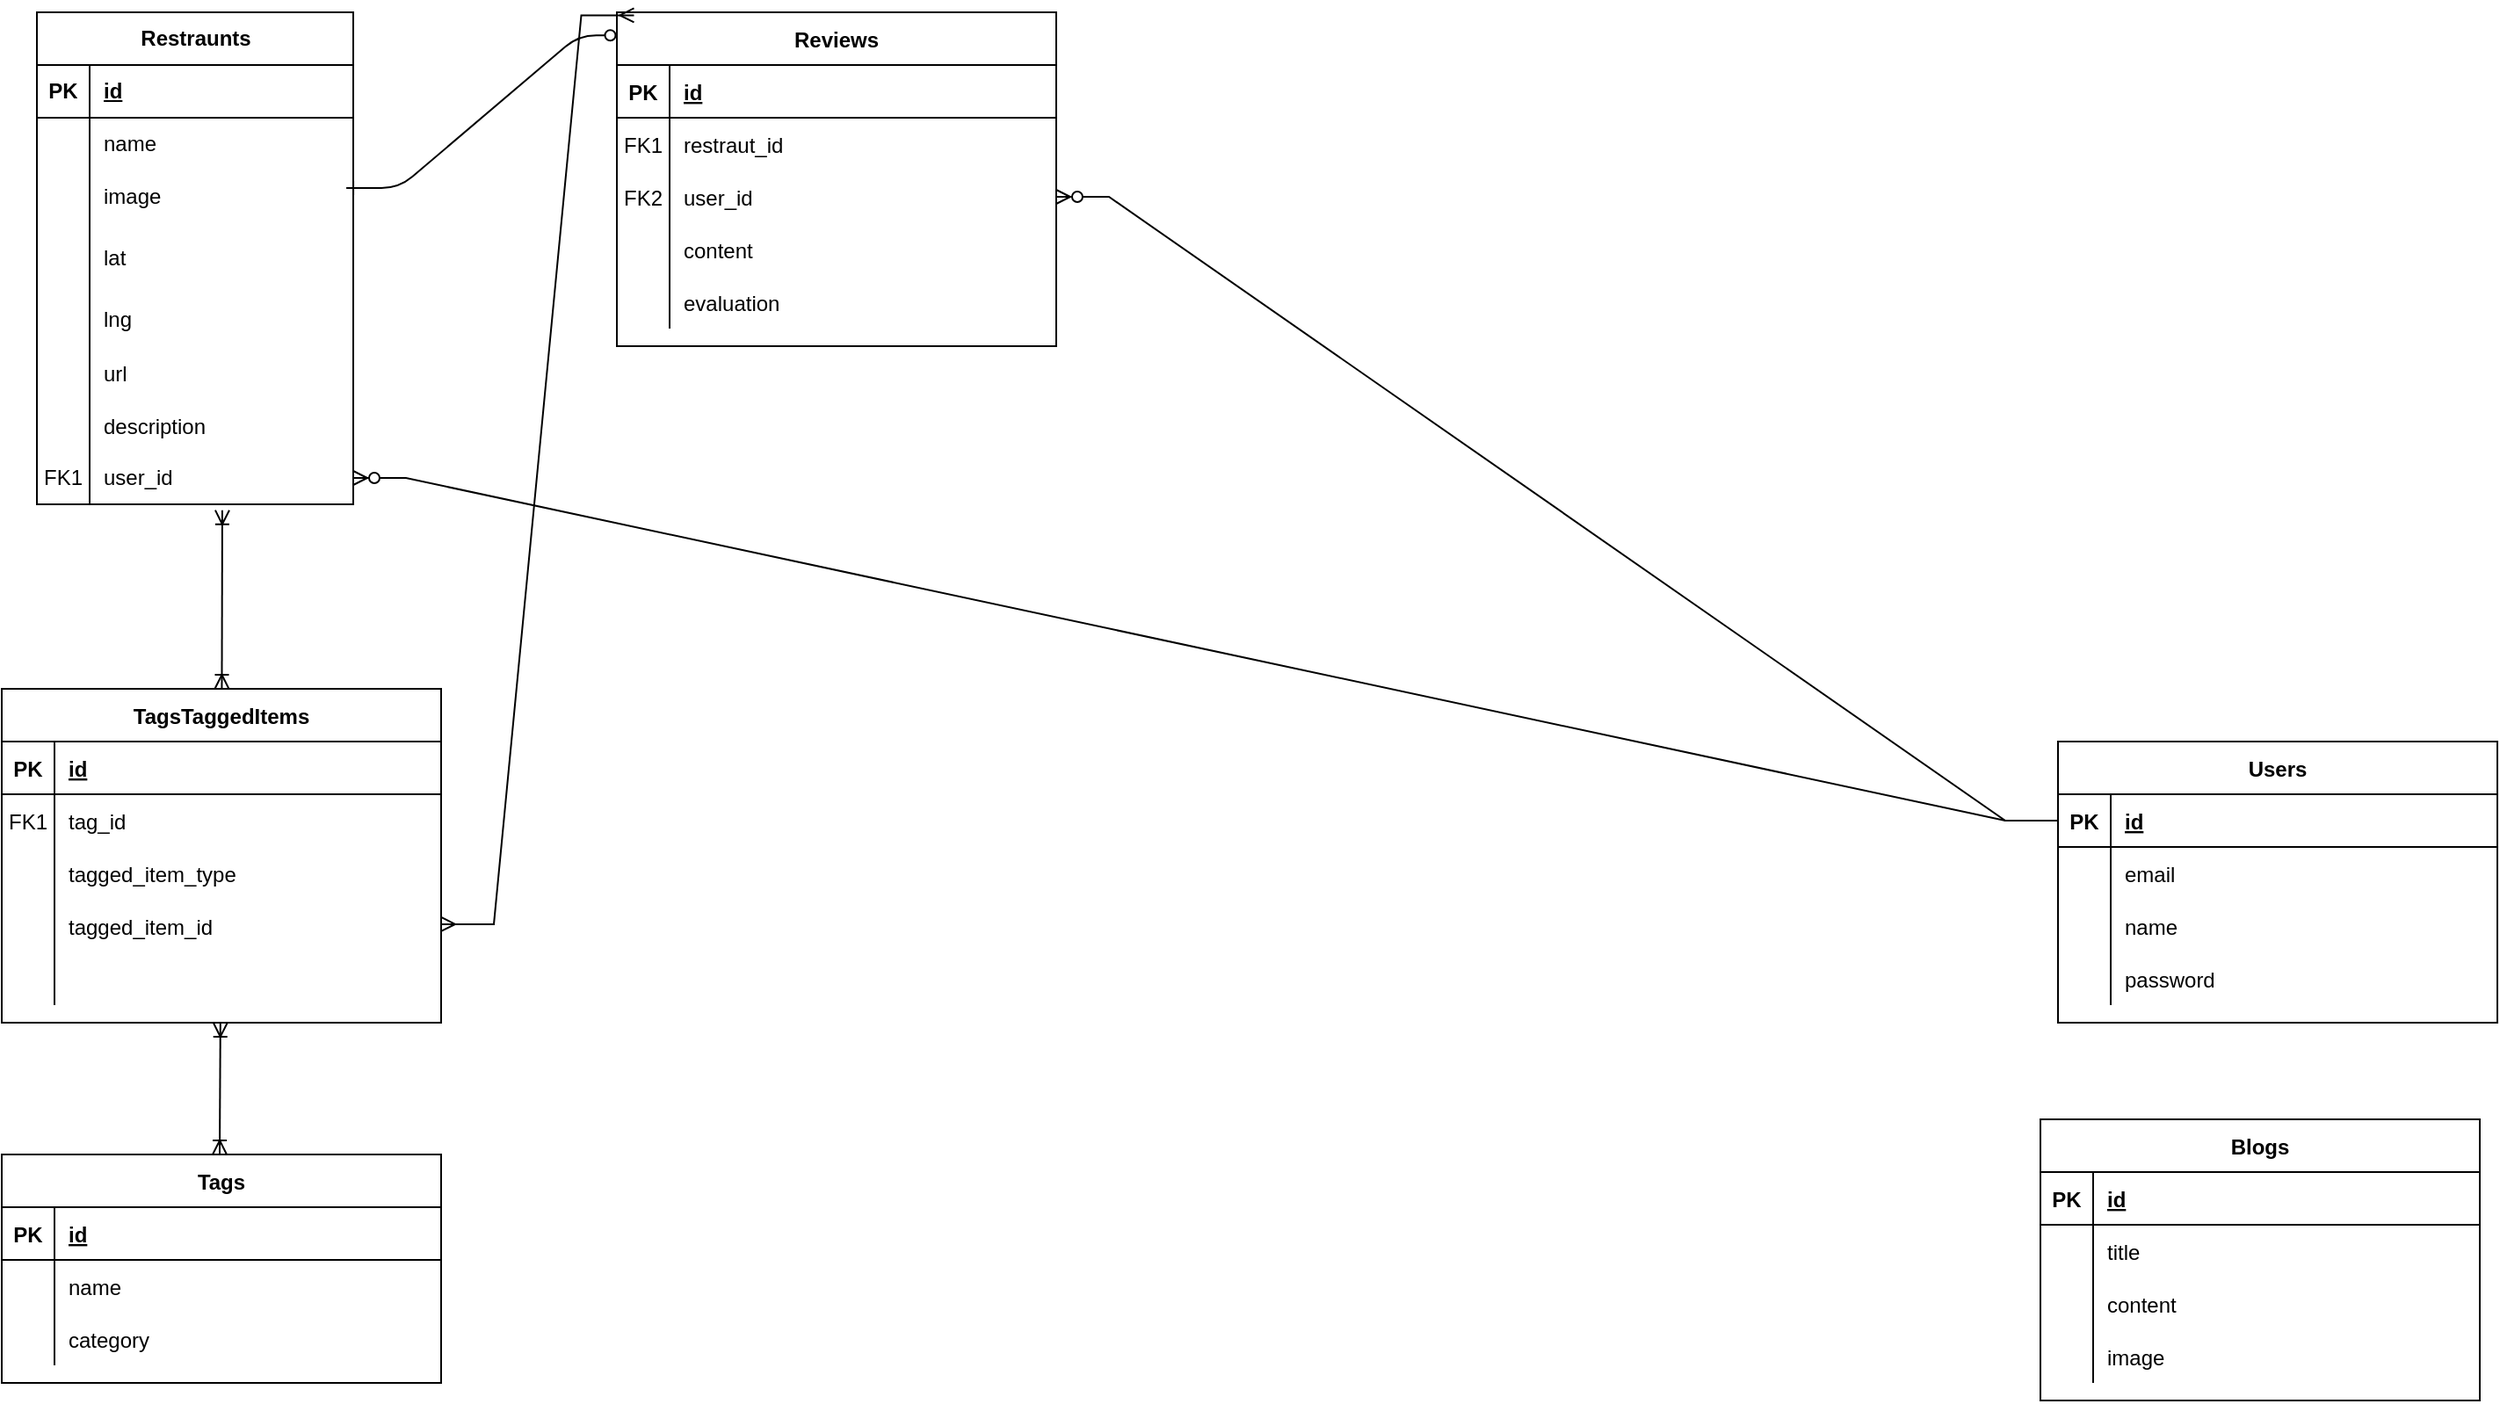 <mxfile version="22.1.16" type="github">
  <diagram name="ページ1" id="1jLCpwxMSdd4qnxQY2mI">
    <mxGraphModel dx="2876" dy="1054" grid="1" gridSize="10" guides="1" tooltips="1" connect="1" arrows="1" fold="1" page="1" pageScale="1" pageWidth="827" pageHeight="1169" math="0" shadow="0">
      <root>
        <mxCell id="0" />
        <mxCell id="1" parent="0" />
        <mxCell id="6m1qam1bwlSp6ut_xEVU-1" value="" style="edgeStyle=entityRelationEdgeStyle;endArrow=ERzeroToMany;startArrow=ERone;endFill=1;startFill=0;exitX=0.978;exitY=0.167;exitDx=0;exitDy=0;exitPerimeter=0;entryX=0.033;entryY=0.069;entryDx=0;entryDy=0;entryPerimeter=0;" parent="1" target="6m1qam1bwlSp6ut_xEVU-2" edge="1">
          <mxGeometry width="100" height="100" relative="1" as="geometry">
            <mxPoint x="-13.96" y="110" as="sourcePoint" />
            <mxPoint x="140" y="149.99" as="targetPoint" />
            <Array as="points">
              <mxPoint x="-130" y="120" />
              <mxPoint x="-33.96" y="144.99" />
              <mxPoint x="26.04" y="135" />
              <mxPoint x="-33.96" y="154.99" />
              <mxPoint y="164.99" />
              <mxPoint x="10" y="164.99" />
              <mxPoint x="20" y="149.99" />
            </Array>
          </mxGeometry>
        </mxCell>
        <mxCell id="6m1qam1bwlSp6ut_xEVU-2" value="Reviews" style="shape=table;startSize=30;container=1;collapsible=1;childLayout=tableLayout;fixedRows=1;rowLines=0;fontStyle=1;align=center;resizeLast=1;" parent="1" vertex="1">
          <mxGeometry x="140" y="10" width="250" height="190" as="geometry" />
        </mxCell>
        <mxCell id="6m1qam1bwlSp6ut_xEVU-3" value="" style="shape=partialRectangle;collapsible=0;dropTarget=0;pointerEvents=0;fillColor=none;points=[[0,0.5],[1,0.5]];portConstraint=eastwest;top=0;left=0;right=0;bottom=1;" parent="6m1qam1bwlSp6ut_xEVU-2" vertex="1">
          <mxGeometry y="30" width="250" height="30" as="geometry" />
        </mxCell>
        <mxCell id="6m1qam1bwlSp6ut_xEVU-4" value="PK" style="shape=partialRectangle;overflow=hidden;connectable=0;fillColor=none;top=0;left=0;bottom=0;right=0;fontStyle=1;" parent="6m1qam1bwlSp6ut_xEVU-3" vertex="1">
          <mxGeometry width="30" height="30" as="geometry">
            <mxRectangle width="30" height="30" as="alternateBounds" />
          </mxGeometry>
        </mxCell>
        <mxCell id="6m1qam1bwlSp6ut_xEVU-5" value="id" style="shape=partialRectangle;overflow=hidden;connectable=0;fillColor=none;top=0;left=0;bottom=0;right=0;align=left;spacingLeft=6;fontStyle=5;" parent="6m1qam1bwlSp6ut_xEVU-3" vertex="1">
          <mxGeometry x="30" width="220" height="30" as="geometry">
            <mxRectangle width="220" height="30" as="alternateBounds" />
          </mxGeometry>
        </mxCell>
        <mxCell id="6m1qam1bwlSp6ut_xEVU-6" value="" style="shape=partialRectangle;collapsible=0;dropTarget=0;pointerEvents=0;fillColor=none;points=[[0,0.5],[1,0.5]];portConstraint=eastwest;top=0;left=0;right=0;bottom=0;" parent="6m1qam1bwlSp6ut_xEVU-2" vertex="1">
          <mxGeometry y="60" width="250" height="30" as="geometry" />
        </mxCell>
        <mxCell id="6m1qam1bwlSp6ut_xEVU-7" value="FK1" style="shape=partialRectangle;overflow=hidden;connectable=0;fillColor=none;top=0;left=0;bottom=0;right=0;" parent="6m1qam1bwlSp6ut_xEVU-6" vertex="1">
          <mxGeometry width="30" height="30" as="geometry">
            <mxRectangle width="30" height="30" as="alternateBounds" />
          </mxGeometry>
        </mxCell>
        <mxCell id="6m1qam1bwlSp6ut_xEVU-8" value="restraut_id" style="shape=partialRectangle;overflow=hidden;connectable=0;fillColor=none;top=0;left=0;bottom=0;right=0;align=left;spacingLeft=6;" parent="6m1qam1bwlSp6ut_xEVU-6" vertex="1">
          <mxGeometry x="30" width="220" height="30" as="geometry">
            <mxRectangle width="220" height="30" as="alternateBounds" />
          </mxGeometry>
        </mxCell>
        <mxCell id="6m1qam1bwlSp6ut_xEVU-9" value="" style="shape=partialRectangle;collapsible=0;dropTarget=0;pointerEvents=0;fillColor=none;points=[[0,0.5],[1,0.5]];portConstraint=eastwest;top=0;left=0;right=0;bottom=0;" parent="6m1qam1bwlSp6ut_xEVU-2" vertex="1">
          <mxGeometry y="90" width="250" height="30" as="geometry" />
        </mxCell>
        <mxCell id="6m1qam1bwlSp6ut_xEVU-10" value="FK2" style="shape=partialRectangle;overflow=hidden;connectable=0;fillColor=none;top=0;left=0;bottom=0;right=0;" parent="6m1qam1bwlSp6ut_xEVU-9" vertex="1">
          <mxGeometry width="30" height="30" as="geometry">
            <mxRectangle width="30" height="30" as="alternateBounds" />
          </mxGeometry>
        </mxCell>
        <mxCell id="6m1qam1bwlSp6ut_xEVU-11" value="user_id" style="shape=partialRectangle;overflow=hidden;connectable=0;fillColor=none;top=0;left=0;bottom=0;right=0;align=left;spacingLeft=6;" parent="6m1qam1bwlSp6ut_xEVU-9" vertex="1">
          <mxGeometry x="30" width="220" height="30" as="geometry">
            <mxRectangle width="220" height="30" as="alternateBounds" />
          </mxGeometry>
        </mxCell>
        <mxCell id="6m1qam1bwlSp6ut_xEVU-12" style="shape=partialRectangle;collapsible=0;dropTarget=0;pointerEvents=0;fillColor=none;points=[[0,0.5],[1,0.5]];portConstraint=eastwest;top=0;left=0;right=0;bottom=0;" parent="6m1qam1bwlSp6ut_xEVU-2" vertex="1">
          <mxGeometry y="120" width="250" height="30" as="geometry" />
        </mxCell>
        <mxCell id="6m1qam1bwlSp6ut_xEVU-13" style="shape=partialRectangle;overflow=hidden;connectable=0;fillColor=none;top=0;left=0;bottom=0;right=0;" parent="6m1qam1bwlSp6ut_xEVU-12" vertex="1">
          <mxGeometry width="30" height="30" as="geometry">
            <mxRectangle width="30" height="30" as="alternateBounds" />
          </mxGeometry>
        </mxCell>
        <mxCell id="6m1qam1bwlSp6ut_xEVU-14" value="content" style="shape=partialRectangle;overflow=hidden;connectable=0;fillColor=none;top=0;left=0;bottom=0;right=0;align=left;spacingLeft=6;" parent="6m1qam1bwlSp6ut_xEVU-12" vertex="1">
          <mxGeometry x="30" width="220" height="30" as="geometry">
            <mxRectangle width="220" height="30" as="alternateBounds" />
          </mxGeometry>
        </mxCell>
        <mxCell id="6m1qam1bwlSp6ut_xEVU-15" style="shape=partialRectangle;collapsible=0;dropTarget=0;pointerEvents=0;fillColor=none;points=[[0,0.5],[1,0.5]];portConstraint=eastwest;top=0;left=0;right=0;bottom=0;" parent="6m1qam1bwlSp6ut_xEVU-2" vertex="1">
          <mxGeometry y="150" width="250" height="30" as="geometry" />
        </mxCell>
        <mxCell id="6m1qam1bwlSp6ut_xEVU-16" style="shape=partialRectangle;overflow=hidden;connectable=0;fillColor=none;top=0;left=0;bottom=0;right=0;" parent="6m1qam1bwlSp6ut_xEVU-15" vertex="1">
          <mxGeometry width="30" height="30" as="geometry">
            <mxRectangle width="30" height="30" as="alternateBounds" />
          </mxGeometry>
        </mxCell>
        <mxCell id="6m1qam1bwlSp6ut_xEVU-17" value="evaluation" style="shape=partialRectangle;overflow=hidden;connectable=0;fillColor=none;top=0;left=0;bottom=0;right=0;align=left;spacingLeft=6;" parent="6m1qam1bwlSp6ut_xEVU-15" vertex="1">
          <mxGeometry x="30" width="220" height="30" as="geometry">
            <mxRectangle width="220" height="30" as="alternateBounds" />
          </mxGeometry>
        </mxCell>
        <mxCell id="6m1qam1bwlSp6ut_xEVU-18" value="Users" style="shape=table;startSize=30;container=1;collapsible=1;childLayout=tableLayout;fixedRows=1;rowLines=0;fontStyle=1;align=center;resizeLast=1;" parent="1" vertex="1">
          <mxGeometry x="960" y="425" width="250" height="160" as="geometry" />
        </mxCell>
        <mxCell id="6m1qam1bwlSp6ut_xEVU-19" value="" style="shape=partialRectangle;collapsible=0;dropTarget=0;pointerEvents=0;fillColor=none;points=[[0,0.5],[1,0.5]];portConstraint=eastwest;top=0;left=0;right=0;bottom=1;" parent="6m1qam1bwlSp6ut_xEVU-18" vertex="1">
          <mxGeometry y="30" width="250" height="30" as="geometry" />
        </mxCell>
        <mxCell id="6m1qam1bwlSp6ut_xEVU-20" value="PK" style="shape=partialRectangle;overflow=hidden;connectable=0;fillColor=none;top=0;left=0;bottom=0;right=0;fontStyle=1;" parent="6m1qam1bwlSp6ut_xEVU-19" vertex="1">
          <mxGeometry width="30" height="30" as="geometry">
            <mxRectangle width="30" height="30" as="alternateBounds" />
          </mxGeometry>
        </mxCell>
        <mxCell id="6m1qam1bwlSp6ut_xEVU-21" value="id" style="shape=partialRectangle;overflow=hidden;connectable=0;fillColor=none;top=0;left=0;bottom=0;right=0;align=left;spacingLeft=6;fontStyle=5;" parent="6m1qam1bwlSp6ut_xEVU-19" vertex="1">
          <mxGeometry x="30" width="220" height="30" as="geometry">
            <mxRectangle width="220" height="30" as="alternateBounds" />
          </mxGeometry>
        </mxCell>
        <mxCell id="6m1qam1bwlSp6ut_xEVU-22" value="" style="shape=partialRectangle;collapsible=0;dropTarget=0;pointerEvents=0;fillColor=none;points=[[0,0.5],[1,0.5]];portConstraint=eastwest;top=0;left=0;right=0;bottom=0;" parent="6m1qam1bwlSp6ut_xEVU-18" vertex="1">
          <mxGeometry y="60" width="250" height="30" as="geometry" />
        </mxCell>
        <mxCell id="6m1qam1bwlSp6ut_xEVU-23" value="" style="shape=partialRectangle;overflow=hidden;connectable=0;fillColor=none;top=0;left=0;bottom=0;right=0;" parent="6m1qam1bwlSp6ut_xEVU-22" vertex="1">
          <mxGeometry width="30" height="30" as="geometry">
            <mxRectangle width="30" height="30" as="alternateBounds" />
          </mxGeometry>
        </mxCell>
        <mxCell id="6m1qam1bwlSp6ut_xEVU-24" value="email" style="shape=partialRectangle;overflow=hidden;connectable=0;fillColor=none;top=0;left=0;bottom=0;right=0;align=left;spacingLeft=6;" parent="6m1qam1bwlSp6ut_xEVU-22" vertex="1">
          <mxGeometry x="30" width="220" height="30" as="geometry">
            <mxRectangle width="220" height="30" as="alternateBounds" />
          </mxGeometry>
        </mxCell>
        <mxCell id="6m1qam1bwlSp6ut_xEVU-25" value="" style="shape=partialRectangle;collapsible=0;dropTarget=0;pointerEvents=0;fillColor=none;points=[[0,0.5],[1,0.5]];portConstraint=eastwest;top=0;left=0;right=0;bottom=0;" parent="6m1qam1bwlSp6ut_xEVU-18" vertex="1">
          <mxGeometry y="90" width="250" height="30" as="geometry" />
        </mxCell>
        <mxCell id="6m1qam1bwlSp6ut_xEVU-26" value="" style="shape=partialRectangle;overflow=hidden;connectable=0;fillColor=none;top=0;left=0;bottom=0;right=0;" parent="6m1qam1bwlSp6ut_xEVU-25" vertex="1">
          <mxGeometry width="30" height="30" as="geometry">
            <mxRectangle width="30" height="30" as="alternateBounds" />
          </mxGeometry>
        </mxCell>
        <mxCell id="6m1qam1bwlSp6ut_xEVU-27" value="name" style="shape=partialRectangle;overflow=hidden;connectable=0;fillColor=none;top=0;left=0;bottom=0;right=0;align=left;spacingLeft=6;" parent="6m1qam1bwlSp6ut_xEVU-25" vertex="1">
          <mxGeometry x="30" width="220" height="30" as="geometry">
            <mxRectangle width="220" height="30" as="alternateBounds" />
          </mxGeometry>
        </mxCell>
        <mxCell id="6m1qam1bwlSp6ut_xEVU-28" style="shape=partialRectangle;collapsible=0;dropTarget=0;pointerEvents=0;fillColor=none;points=[[0,0.5],[1,0.5]];portConstraint=eastwest;top=0;left=0;right=0;bottom=0;" parent="6m1qam1bwlSp6ut_xEVU-18" vertex="1">
          <mxGeometry y="120" width="250" height="30" as="geometry" />
        </mxCell>
        <mxCell id="6m1qam1bwlSp6ut_xEVU-29" style="shape=partialRectangle;overflow=hidden;connectable=0;fillColor=none;top=0;left=0;bottom=0;right=0;" parent="6m1qam1bwlSp6ut_xEVU-28" vertex="1">
          <mxGeometry width="30" height="30" as="geometry">
            <mxRectangle width="30" height="30" as="alternateBounds" />
          </mxGeometry>
        </mxCell>
        <mxCell id="6m1qam1bwlSp6ut_xEVU-30" value="password" style="shape=partialRectangle;overflow=hidden;connectable=0;fillColor=none;top=0;left=0;bottom=0;right=0;align=left;spacingLeft=6;" parent="6m1qam1bwlSp6ut_xEVU-28" vertex="1">
          <mxGeometry x="30" width="220" height="30" as="geometry">
            <mxRectangle width="220" height="30" as="alternateBounds" />
          </mxGeometry>
        </mxCell>
        <mxCell id="6m1qam1bwlSp6ut_xEVU-31" value="Blogs" style="shape=table;startSize=30;container=1;collapsible=1;childLayout=tableLayout;fixedRows=1;rowLines=0;fontStyle=1;align=center;resizeLast=1;" parent="1" vertex="1">
          <mxGeometry x="950" y="640" width="250" height="160" as="geometry" />
        </mxCell>
        <mxCell id="6m1qam1bwlSp6ut_xEVU-32" value="" style="shape=partialRectangle;collapsible=0;dropTarget=0;pointerEvents=0;fillColor=none;points=[[0,0.5],[1,0.5]];portConstraint=eastwest;top=0;left=0;right=0;bottom=1;" parent="6m1qam1bwlSp6ut_xEVU-31" vertex="1">
          <mxGeometry y="30" width="250" height="30" as="geometry" />
        </mxCell>
        <mxCell id="6m1qam1bwlSp6ut_xEVU-33" value="PK" style="shape=partialRectangle;overflow=hidden;connectable=0;fillColor=none;top=0;left=0;bottom=0;right=0;fontStyle=1;" parent="6m1qam1bwlSp6ut_xEVU-32" vertex="1">
          <mxGeometry width="30" height="30" as="geometry">
            <mxRectangle width="30" height="30" as="alternateBounds" />
          </mxGeometry>
        </mxCell>
        <mxCell id="6m1qam1bwlSp6ut_xEVU-34" value="id" style="shape=partialRectangle;overflow=hidden;connectable=0;fillColor=none;top=0;left=0;bottom=0;right=0;align=left;spacingLeft=6;fontStyle=5;" parent="6m1qam1bwlSp6ut_xEVU-32" vertex="1">
          <mxGeometry x="30" width="220" height="30" as="geometry">
            <mxRectangle width="220" height="30" as="alternateBounds" />
          </mxGeometry>
        </mxCell>
        <mxCell id="6m1qam1bwlSp6ut_xEVU-35" value="" style="shape=partialRectangle;collapsible=0;dropTarget=0;pointerEvents=0;fillColor=none;points=[[0,0.5],[1,0.5]];portConstraint=eastwest;top=0;left=0;right=0;bottom=0;" parent="6m1qam1bwlSp6ut_xEVU-31" vertex="1">
          <mxGeometry y="60" width="250" height="30" as="geometry" />
        </mxCell>
        <mxCell id="6m1qam1bwlSp6ut_xEVU-36" value="" style="shape=partialRectangle;overflow=hidden;connectable=0;fillColor=none;top=0;left=0;bottom=0;right=0;" parent="6m1qam1bwlSp6ut_xEVU-35" vertex="1">
          <mxGeometry width="30" height="30" as="geometry">
            <mxRectangle width="30" height="30" as="alternateBounds" />
          </mxGeometry>
        </mxCell>
        <mxCell id="6m1qam1bwlSp6ut_xEVU-37" value="title" style="shape=partialRectangle;overflow=hidden;connectable=0;fillColor=none;top=0;left=0;bottom=0;right=0;align=left;spacingLeft=6;" parent="6m1qam1bwlSp6ut_xEVU-35" vertex="1">
          <mxGeometry x="30" width="220" height="30" as="geometry">
            <mxRectangle width="220" height="30" as="alternateBounds" />
          </mxGeometry>
        </mxCell>
        <mxCell id="6m1qam1bwlSp6ut_xEVU-38" value="" style="shape=partialRectangle;collapsible=0;dropTarget=0;pointerEvents=0;fillColor=none;points=[[0,0.5],[1,0.5]];portConstraint=eastwest;top=0;left=0;right=0;bottom=0;" parent="6m1qam1bwlSp6ut_xEVU-31" vertex="1">
          <mxGeometry y="90" width="250" height="30" as="geometry" />
        </mxCell>
        <mxCell id="6m1qam1bwlSp6ut_xEVU-39" value="" style="shape=partialRectangle;overflow=hidden;connectable=0;fillColor=none;top=0;left=0;bottom=0;right=0;" parent="6m1qam1bwlSp6ut_xEVU-38" vertex="1">
          <mxGeometry width="30" height="30" as="geometry">
            <mxRectangle width="30" height="30" as="alternateBounds" />
          </mxGeometry>
        </mxCell>
        <mxCell id="6m1qam1bwlSp6ut_xEVU-40" value="content" style="shape=partialRectangle;overflow=hidden;connectable=0;fillColor=none;top=0;left=0;bottom=0;right=0;align=left;spacingLeft=6;" parent="6m1qam1bwlSp6ut_xEVU-38" vertex="1">
          <mxGeometry x="30" width="220" height="30" as="geometry">
            <mxRectangle width="220" height="30" as="alternateBounds" />
          </mxGeometry>
        </mxCell>
        <mxCell id="6m1qam1bwlSp6ut_xEVU-41" style="shape=partialRectangle;collapsible=0;dropTarget=0;pointerEvents=0;fillColor=none;points=[[0,0.5],[1,0.5]];portConstraint=eastwest;top=0;left=0;right=0;bottom=0;" parent="6m1qam1bwlSp6ut_xEVU-31" vertex="1">
          <mxGeometry y="120" width="250" height="30" as="geometry" />
        </mxCell>
        <mxCell id="6m1qam1bwlSp6ut_xEVU-42" style="shape=partialRectangle;overflow=hidden;connectable=0;fillColor=none;top=0;left=0;bottom=0;right=0;" parent="6m1qam1bwlSp6ut_xEVU-41" vertex="1">
          <mxGeometry width="30" height="30" as="geometry">
            <mxRectangle width="30" height="30" as="alternateBounds" />
          </mxGeometry>
        </mxCell>
        <mxCell id="6m1qam1bwlSp6ut_xEVU-43" value="image" style="shape=partialRectangle;overflow=hidden;connectable=0;fillColor=none;top=0;left=0;bottom=0;right=0;align=left;spacingLeft=6;" parent="6m1qam1bwlSp6ut_xEVU-41" vertex="1">
          <mxGeometry x="30" width="220" height="30" as="geometry">
            <mxRectangle width="220" height="30" as="alternateBounds" />
          </mxGeometry>
        </mxCell>
        <mxCell id="6m1qam1bwlSp6ut_xEVU-44" value="Restraunts" style="shape=table;startSize=30;container=1;collapsible=1;childLayout=tableLayout;fixedRows=1;rowLines=0;fontStyle=1;align=center;resizeLast=1;html=1;" parent="1" vertex="1">
          <mxGeometry x="-190" y="10" width="180" height="280" as="geometry" />
        </mxCell>
        <mxCell id="6m1qam1bwlSp6ut_xEVU-45" value="" style="shape=tableRow;horizontal=0;startSize=0;swimlaneHead=0;swimlaneBody=0;fillColor=none;collapsible=0;dropTarget=0;points=[[0,0.5],[1,0.5]];portConstraint=eastwest;top=0;left=0;right=0;bottom=1;" parent="6m1qam1bwlSp6ut_xEVU-44" vertex="1">
          <mxGeometry y="30" width="180" height="30" as="geometry" />
        </mxCell>
        <mxCell id="6m1qam1bwlSp6ut_xEVU-46" value="PK" style="shape=partialRectangle;connectable=0;fillColor=none;top=0;left=0;bottom=0;right=0;fontStyle=1;overflow=hidden;whiteSpace=wrap;html=1;" parent="6m1qam1bwlSp6ut_xEVU-45" vertex="1">
          <mxGeometry width="30" height="30" as="geometry">
            <mxRectangle width="30" height="30" as="alternateBounds" />
          </mxGeometry>
        </mxCell>
        <mxCell id="6m1qam1bwlSp6ut_xEVU-47" value="id" style="shape=partialRectangle;connectable=0;fillColor=none;top=0;left=0;bottom=0;right=0;align=left;spacingLeft=6;fontStyle=5;overflow=hidden;whiteSpace=wrap;html=1;" parent="6m1qam1bwlSp6ut_xEVU-45" vertex="1">
          <mxGeometry x="30" width="150" height="30" as="geometry">
            <mxRectangle width="150" height="30" as="alternateBounds" />
          </mxGeometry>
        </mxCell>
        <mxCell id="6m1qam1bwlSp6ut_xEVU-48" value="" style="shape=tableRow;horizontal=0;startSize=0;swimlaneHead=0;swimlaneBody=0;fillColor=none;collapsible=0;dropTarget=0;points=[[0,0.5],[1,0.5]];portConstraint=eastwest;top=0;left=0;right=0;bottom=0;" parent="6m1qam1bwlSp6ut_xEVU-44" vertex="1">
          <mxGeometry y="60" width="180" height="30" as="geometry" />
        </mxCell>
        <mxCell id="6m1qam1bwlSp6ut_xEVU-49" value="" style="shape=partialRectangle;connectable=0;fillColor=none;top=0;left=0;bottom=0;right=0;editable=1;overflow=hidden;whiteSpace=wrap;html=1;" parent="6m1qam1bwlSp6ut_xEVU-48" vertex="1">
          <mxGeometry width="30" height="30" as="geometry">
            <mxRectangle width="30" height="30" as="alternateBounds" />
          </mxGeometry>
        </mxCell>
        <mxCell id="6m1qam1bwlSp6ut_xEVU-50" value="name" style="shape=partialRectangle;connectable=0;fillColor=none;top=0;left=0;bottom=0;right=0;align=left;spacingLeft=6;overflow=hidden;whiteSpace=wrap;html=1;" parent="6m1qam1bwlSp6ut_xEVU-48" vertex="1">
          <mxGeometry x="30" width="150" height="30" as="geometry">
            <mxRectangle width="150" height="30" as="alternateBounds" />
          </mxGeometry>
        </mxCell>
        <mxCell id="6m1qam1bwlSp6ut_xEVU-51" value="" style="shape=tableRow;horizontal=0;startSize=0;swimlaneHead=0;swimlaneBody=0;fillColor=none;collapsible=0;dropTarget=0;points=[[0,0.5],[1,0.5]];portConstraint=eastwest;top=0;left=0;right=0;bottom=0;" parent="6m1qam1bwlSp6ut_xEVU-44" vertex="1">
          <mxGeometry y="90" width="180" height="30" as="geometry" />
        </mxCell>
        <mxCell id="6m1qam1bwlSp6ut_xEVU-52" value="" style="shape=partialRectangle;connectable=0;fillColor=none;top=0;left=0;bottom=0;right=0;editable=1;overflow=hidden;whiteSpace=wrap;html=1;" parent="6m1qam1bwlSp6ut_xEVU-51" vertex="1">
          <mxGeometry width="30" height="30" as="geometry">
            <mxRectangle width="30" height="30" as="alternateBounds" />
          </mxGeometry>
        </mxCell>
        <mxCell id="6m1qam1bwlSp6ut_xEVU-53" value="image" style="shape=partialRectangle;connectable=0;fillColor=none;top=0;left=0;bottom=0;right=0;align=left;spacingLeft=6;overflow=hidden;whiteSpace=wrap;html=1;" parent="6m1qam1bwlSp6ut_xEVU-51" vertex="1">
          <mxGeometry x="30" width="150" height="30" as="geometry">
            <mxRectangle width="150" height="30" as="alternateBounds" />
          </mxGeometry>
        </mxCell>
        <mxCell id="6m1qam1bwlSp6ut_xEVU-54" value="" style="shape=tableRow;horizontal=0;startSize=0;swimlaneHead=0;swimlaneBody=0;fillColor=none;collapsible=0;dropTarget=0;points=[[0,0.5],[1,0.5]];portConstraint=eastwest;top=0;left=0;right=0;bottom=0;" parent="6m1qam1bwlSp6ut_xEVU-44" vertex="1">
          <mxGeometry y="120" width="180" height="40" as="geometry" />
        </mxCell>
        <mxCell id="6m1qam1bwlSp6ut_xEVU-55" value="" style="shape=partialRectangle;connectable=0;fillColor=none;top=0;left=0;bottom=0;right=0;editable=1;overflow=hidden;whiteSpace=wrap;html=1;" parent="6m1qam1bwlSp6ut_xEVU-54" vertex="1">
          <mxGeometry width="30" height="40" as="geometry">
            <mxRectangle width="30" height="40" as="alternateBounds" />
          </mxGeometry>
        </mxCell>
        <mxCell id="6m1qam1bwlSp6ut_xEVU-56" value="lat" style="shape=partialRectangle;connectable=0;fillColor=none;top=0;left=0;bottom=0;right=0;align=left;spacingLeft=6;overflow=hidden;whiteSpace=wrap;html=1;" parent="6m1qam1bwlSp6ut_xEVU-54" vertex="1">
          <mxGeometry x="30" width="150" height="40" as="geometry">
            <mxRectangle width="150" height="40" as="alternateBounds" />
          </mxGeometry>
        </mxCell>
        <mxCell id="6m1qam1bwlSp6ut_xEVU-57" style="shape=tableRow;horizontal=0;startSize=0;swimlaneHead=0;swimlaneBody=0;fillColor=none;collapsible=0;dropTarget=0;points=[[0,0.5],[1,0.5]];portConstraint=eastwest;top=0;left=0;right=0;bottom=0;" parent="6m1qam1bwlSp6ut_xEVU-44" vertex="1">
          <mxGeometry y="160" width="180" height="30" as="geometry" />
        </mxCell>
        <mxCell id="6m1qam1bwlSp6ut_xEVU-58" style="shape=partialRectangle;connectable=0;fillColor=none;top=0;left=0;bottom=0;right=0;editable=1;overflow=hidden;whiteSpace=wrap;html=1;" parent="6m1qam1bwlSp6ut_xEVU-57" vertex="1">
          <mxGeometry width="30" height="30" as="geometry">
            <mxRectangle width="30" height="30" as="alternateBounds" />
          </mxGeometry>
        </mxCell>
        <mxCell id="6m1qam1bwlSp6ut_xEVU-59" value="lng" style="shape=partialRectangle;connectable=0;fillColor=none;top=0;left=0;bottom=0;right=0;align=left;spacingLeft=6;overflow=hidden;whiteSpace=wrap;html=1;" parent="6m1qam1bwlSp6ut_xEVU-57" vertex="1">
          <mxGeometry x="30" width="150" height="30" as="geometry">
            <mxRectangle width="150" height="30" as="alternateBounds" />
          </mxGeometry>
        </mxCell>
        <mxCell id="jV9jmHjxTFQ117Nc1_x5-1" value="" style="shape=tableRow;horizontal=0;startSize=0;swimlaneHead=0;swimlaneBody=0;fillColor=none;collapsible=0;dropTarget=0;points=[[0,0.5],[1,0.5]];portConstraint=eastwest;top=0;left=0;right=0;bottom=0;" vertex="1" parent="6m1qam1bwlSp6ut_xEVU-44">
          <mxGeometry y="190" width="180" height="30" as="geometry" />
        </mxCell>
        <mxCell id="jV9jmHjxTFQ117Nc1_x5-2" value="" style="shape=partialRectangle;connectable=0;fillColor=none;top=0;left=0;bottom=0;right=0;editable=1;overflow=hidden;" vertex="1" parent="jV9jmHjxTFQ117Nc1_x5-1">
          <mxGeometry width="30" height="30" as="geometry">
            <mxRectangle width="30" height="30" as="alternateBounds" />
          </mxGeometry>
        </mxCell>
        <mxCell id="jV9jmHjxTFQ117Nc1_x5-3" value="url" style="shape=partialRectangle;connectable=0;fillColor=none;top=0;left=0;bottom=0;right=0;align=left;spacingLeft=6;overflow=hidden;" vertex="1" parent="jV9jmHjxTFQ117Nc1_x5-1">
          <mxGeometry x="30" width="150" height="30" as="geometry">
            <mxRectangle width="150" height="30" as="alternateBounds" />
          </mxGeometry>
        </mxCell>
        <mxCell id="jV9jmHjxTFQ117Nc1_x5-4" value="" style="shape=tableRow;horizontal=0;startSize=0;swimlaneHead=0;swimlaneBody=0;fillColor=none;collapsible=0;dropTarget=0;points=[[0,0.5],[1,0.5]];portConstraint=eastwest;top=0;left=0;right=0;bottom=0;" vertex="1" parent="6m1qam1bwlSp6ut_xEVU-44">
          <mxGeometry y="220" width="180" height="30" as="geometry" />
        </mxCell>
        <mxCell id="jV9jmHjxTFQ117Nc1_x5-5" value="" style="shape=partialRectangle;connectable=0;fillColor=none;top=0;left=0;bottom=0;right=0;editable=1;overflow=hidden;" vertex="1" parent="jV9jmHjxTFQ117Nc1_x5-4">
          <mxGeometry width="30" height="30" as="geometry">
            <mxRectangle width="30" height="30" as="alternateBounds" />
          </mxGeometry>
        </mxCell>
        <mxCell id="jV9jmHjxTFQ117Nc1_x5-6" value="description" style="shape=partialRectangle;connectable=0;fillColor=none;top=0;left=0;bottom=0;right=0;align=left;spacingLeft=6;overflow=hidden;" vertex="1" parent="jV9jmHjxTFQ117Nc1_x5-4">
          <mxGeometry x="30" width="150" height="30" as="geometry">
            <mxRectangle width="150" height="30" as="alternateBounds" />
          </mxGeometry>
        </mxCell>
        <mxCell id="6m1qam1bwlSp6ut_xEVU-60" style="shape=tableRow;horizontal=0;startSize=0;swimlaneHead=0;swimlaneBody=0;fillColor=none;collapsible=0;dropTarget=0;points=[[0,0.5],[1,0.5]];portConstraint=eastwest;top=0;left=0;right=0;bottom=0;" parent="6m1qam1bwlSp6ut_xEVU-44" vertex="1">
          <mxGeometry y="250" width="180" height="30" as="geometry" />
        </mxCell>
        <mxCell id="6m1qam1bwlSp6ut_xEVU-61" value="FK1" style="shape=partialRectangle;connectable=0;fillColor=none;top=0;left=0;bottom=0;right=0;editable=1;overflow=hidden;whiteSpace=wrap;html=1;" parent="6m1qam1bwlSp6ut_xEVU-60" vertex="1">
          <mxGeometry width="30" height="30" as="geometry">
            <mxRectangle width="30" height="30" as="alternateBounds" />
          </mxGeometry>
        </mxCell>
        <mxCell id="6m1qam1bwlSp6ut_xEVU-62" value="user_id" style="shape=partialRectangle;connectable=0;fillColor=none;top=0;left=0;bottom=0;right=0;align=left;spacingLeft=6;overflow=hidden;whiteSpace=wrap;html=1;" parent="6m1qam1bwlSp6ut_xEVU-60" vertex="1">
          <mxGeometry x="30" width="150" height="30" as="geometry">
            <mxRectangle width="150" height="30" as="alternateBounds" />
          </mxGeometry>
        </mxCell>
        <mxCell id="6m1qam1bwlSp6ut_xEVU-63" value="" style="edgeStyle=entityRelationEdgeStyle;fontSize=12;html=1;endArrow=ERzeroToMany;endFill=1;rounded=0;exitX=0;exitY=0.5;exitDx=0;exitDy=0;" parent="1" source="6m1qam1bwlSp6ut_xEVU-19" target="6m1qam1bwlSp6ut_xEVU-60" edge="1">
          <mxGeometry width="100" height="100" relative="1" as="geometry">
            <mxPoint x="380" y="470" as="sourcePoint" />
            <mxPoint x="480" y="370" as="targetPoint" />
          </mxGeometry>
        </mxCell>
        <mxCell id="6m1qam1bwlSp6ut_xEVU-64" value="" style="edgeStyle=entityRelationEdgeStyle;fontSize=12;html=1;endArrow=ERzeroToMany;endFill=1;rounded=0;" parent="1" source="6m1qam1bwlSp6ut_xEVU-19" target="6m1qam1bwlSp6ut_xEVU-9" edge="1">
          <mxGeometry width="100" height="100" relative="1" as="geometry">
            <mxPoint x="360" y="320" as="sourcePoint" />
            <mxPoint x="460" y="220" as="targetPoint" />
          </mxGeometry>
        </mxCell>
        <mxCell id="jV9jmHjxTFQ117Nc1_x5-23" value="Tags" style="shape=table;startSize=30;container=1;collapsible=1;childLayout=tableLayout;fixedRows=1;rowLines=0;fontStyle=1;align=center;resizeLast=1;" vertex="1" parent="1">
          <mxGeometry x="-210" y="660" width="250" height="130" as="geometry" />
        </mxCell>
        <mxCell id="jV9jmHjxTFQ117Nc1_x5-24" value="" style="shape=partialRectangle;collapsible=0;dropTarget=0;pointerEvents=0;fillColor=none;points=[[0,0.5],[1,0.5]];portConstraint=eastwest;top=0;left=0;right=0;bottom=1;" vertex="1" parent="jV9jmHjxTFQ117Nc1_x5-23">
          <mxGeometry y="30" width="250" height="30" as="geometry" />
        </mxCell>
        <mxCell id="jV9jmHjxTFQ117Nc1_x5-25" value="PK" style="shape=partialRectangle;overflow=hidden;connectable=0;fillColor=none;top=0;left=0;bottom=0;right=0;fontStyle=1;" vertex="1" parent="jV9jmHjxTFQ117Nc1_x5-24">
          <mxGeometry width="30" height="30" as="geometry">
            <mxRectangle width="30" height="30" as="alternateBounds" />
          </mxGeometry>
        </mxCell>
        <mxCell id="jV9jmHjxTFQ117Nc1_x5-26" value="id" style="shape=partialRectangle;overflow=hidden;connectable=0;fillColor=none;top=0;left=0;bottom=0;right=0;align=left;spacingLeft=6;fontStyle=5;" vertex="1" parent="jV9jmHjxTFQ117Nc1_x5-24">
          <mxGeometry x="30" width="220" height="30" as="geometry">
            <mxRectangle width="220" height="30" as="alternateBounds" />
          </mxGeometry>
        </mxCell>
        <mxCell id="jV9jmHjxTFQ117Nc1_x5-27" value="" style="shape=partialRectangle;collapsible=0;dropTarget=0;pointerEvents=0;fillColor=none;points=[[0,0.5],[1,0.5]];portConstraint=eastwest;top=0;left=0;right=0;bottom=0;" vertex="1" parent="jV9jmHjxTFQ117Nc1_x5-23">
          <mxGeometry y="60" width="250" height="30" as="geometry" />
        </mxCell>
        <mxCell id="jV9jmHjxTFQ117Nc1_x5-28" value="" style="shape=partialRectangle;overflow=hidden;connectable=0;fillColor=none;top=0;left=0;bottom=0;right=0;" vertex="1" parent="jV9jmHjxTFQ117Nc1_x5-27">
          <mxGeometry width="30" height="30" as="geometry">
            <mxRectangle width="30" height="30" as="alternateBounds" />
          </mxGeometry>
        </mxCell>
        <mxCell id="jV9jmHjxTFQ117Nc1_x5-29" value="name" style="shape=partialRectangle;overflow=hidden;connectable=0;fillColor=none;top=0;left=0;bottom=0;right=0;align=left;spacingLeft=6;" vertex="1" parent="jV9jmHjxTFQ117Nc1_x5-27">
          <mxGeometry x="30" width="220" height="30" as="geometry">
            <mxRectangle width="220" height="30" as="alternateBounds" />
          </mxGeometry>
        </mxCell>
        <mxCell id="jV9jmHjxTFQ117Nc1_x5-30" value="" style="shape=partialRectangle;collapsible=0;dropTarget=0;pointerEvents=0;fillColor=none;points=[[0,0.5],[1,0.5]];portConstraint=eastwest;top=0;left=0;right=0;bottom=0;" vertex="1" parent="jV9jmHjxTFQ117Nc1_x5-23">
          <mxGeometry y="90" width="250" height="30" as="geometry" />
        </mxCell>
        <mxCell id="jV9jmHjxTFQ117Nc1_x5-31" value="" style="shape=partialRectangle;overflow=hidden;connectable=0;fillColor=none;top=0;left=0;bottom=0;right=0;" vertex="1" parent="jV9jmHjxTFQ117Nc1_x5-30">
          <mxGeometry width="30" height="30" as="geometry">
            <mxRectangle width="30" height="30" as="alternateBounds" />
          </mxGeometry>
        </mxCell>
        <mxCell id="jV9jmHjxTFQ117Nc1_x5-32" value="category" style="shape=partialRectangle;overflow=hidden;connectable=0;fillColor=none;top=0;left=0;bottom=0;right=0;align=left;spacingLeft=6;" vertex="1" parent="jV9jmHjxTFQ117Nc1_x5-30">
          <mxGeometry x="30" width="220" height="30" as="geometry">
            <mxRectangle width="220" height="30" as="alternateBounds" />
          </mxGeometry>
        </mxCell>
        <mxCell id="jV9jmHjxTFQ117Nc1_x5-39" value="TagsTaggedItems" style="shape=table;startSize=30;container=1;collapsible=1;childLayout=tableLayout;fixedRows=1;rowLines=0;fontStyle=1;align=center;resizeLast=1;" vertex="1" parent="1">
          <mxGeometry x="-210" y="395" width="250" height="190" as="geometry" />
        </mxCell>
        <mxCell id="jV9jmHjxTFQ117Nc1_x5-40" value="" style="shape=partialRectangle;collapsible=0;dropTarget=0;pointerEvents=0;fillColor=none;points=[[0,0.5],[1,0.5]];portConstraint=eastwest;top=0;left=0;right=0;bottom=1;" vertex="1" parent="jV9jmHjxTFQ117Nc1_x5-39">
          <mxGeometry y="30" width="250" height="30" as="geometry" />
        </mxCell>
        <mxCell id="jV9jmHjxTFQ117Nc1_x5-41" value="PK" style="shape=partialRectangle;overflow=hidden;connectable=0;fillColor=none;top=0;left=0;bottom=0;right=0;fontStyle=1;" vertex="1" parent="jV9jmHjxTFQ117Nc1_x5-40">
          <mxGeometry width="30" height="30" as="geometry">
            <mxRectangle width="30" height="30" as="alternateBounds" />
          </mxGeometry>
        </mxCell>
        <mxCell id="jV9jmHjxTFQ117Nc1_x5-42" value="id" style="shape=partialRectangle;overflow=hidden;connectable=0;fillColor=none;top=0;left=0;bottom=0;right=0;align=left;spacingLeft=6;fontStyle=5;" vertex="1" parent="jV9jmHjxTFQ117Nc1_x5-40">
          <mxGeometry x="30" width="220" height="30" as="geometry">
            <mxRectangle width="220" height="30" as="alternateBounds" />
          </mxGeometry>
        </mxCell>
        <mxCell id="jV9jmHjxTFQ117Nc1_x5-43" value="" style="shape=partialRectangle;collapsible=0;dropTarget=0;pointerEvents=0;fillColor=none;points=[[0,0.5],[1,0.5]];portConstraint=eastwest;top=0;left=0;right=0;bottom=0;" vertex="1" parent="jV9jmHjxTFQ117Nc1_x5-39">
          <mxGeometry y="60" width="250" height="30" as="geometry" />
        </mxCell>
        <mxCell id="jV9jmHjxTFQ117Nc1_x5-44" value="FK1" style="shape=partialRectangle;overflow=hidden;connectable=0;fillColor=none;top=0;left=0;bottom=0;right=0;" vertex="1" parent="jV9jmHjxTFQ117Nc1_x5-43">
          <mxGeometry width="30" height="30" as="geometry">
            <mxRectangle width="30" height="30" as="alternateBounds" />
          </mxGeometry>
        </mxCell>
        <mxCell id="jV9jmHjxTFQ117Nc1_x5-45" value="tag_id" style="shape=partialRectangle;overflow=hidden;connectable=0;fillColor=none;top=0;left=0;bottom=0;right=0;align=left;spacingLeft=6;" vertex="1" parent="jV9jmHjxTFQ117Nc1_x5-43">
          <mxGeometry x="30" width="220" height="30" as="geometry">
            <mxRectangle width="220" height="30" as="alternateBounds" />
          </mxGeometry>
        </mxCell>
        <mxCell id="jV9jmHjxTFQ117Nc1_x5-49" style="shape=partialRectangle;collapsible=0;dropTarget=0;pointerEvents=0;fillColor=none;points=[[0,0.5],[1,0.5]];portConstraint=eastwest;top=0;left=0;right=0;bottom=0;" vertex="1" parent="jV9jmHjxTFQ117Nc1_x5-39">
          <mxGeometry y="90" width="250" height="30" as="geometry" />
        </mxCell>
        <mxCell id="jV9jmHjxTFQ117Nc1_x5-50" style="shape=partialRectangle;overflow=hidden;connectable=0;fillColor=none;top=0;left=0;bottom=0;right=0;" vertex="1" parent="jV9jmHjxTFQ117Nc1_x5-49">
          <mxGeometry width="30" height="30" as="geometry">
            <mxRectangle width="30" height="30" as="alternateBounds" />
          </mxGeometry>
        </mxCell>
        <mxCell id="jV9jmHjxTFQ117Nc1_x5-51" value="tagged_item_type" style="shape=partialRectangle;overflow=hidden;connectable=0;fillColor=none;top=0;left=0;bottom=0;right=0;align=left;spacingLeft=6;" vertex="1" parent="jV9jmHjxTFQ117Nc1_x5-49">
          <mxGeometry x="30" width="220" height="30" as="geometry">
            <mxRectangle width="220" height="30" as="alternateBounds" />
          </mxGeometry>
        </mxCell>
        <mxCell id="jV9jmHjxTFQ117Nc1_x5-52" style="shape=partialRectangle;collapsible=0;dropTarget=0;pointerEvents=0;fillColor=none;points=[[0,0.5],[1,0.5]];portConstraint=eastwest;top=0;left=0;right=0;bottom=0;" vertex="1" parent="jV9jmHjxTFQ117Nc1_x5-39">
          <mxGeometry y="120" width="250" height="30" as="geometry" />
        </mxCell>
        <mxCell id="jV9jmHjxTFQ117Nc1_x5-53" style="shape=partialRectangle;overflow=hidden;connectable=0;fillColor=none;top=0;left=0;bottom=0;right=0;" vertex="1" parent="jV9jmHjxTFQ117Nc1_x5-52">
          <mxGeometry width="30" height="30" as="geometry">
            <mxRectangle width="30" height="30" as="alternateBounds" />
          </mxGeometry>
        </mxCell>
        <mxCell id="jV9jmHjxTFQ117Nc1_x5-54" value="tagged_item_id" style="shape=partialRectangle;overflow=hidden;connectable=0;fillColor=none;top=0;left=0;bottom=0;right=0;align=left;spacingLeft=6;" vertex="1" parent="jV9jmHjxTFQ117Nc1_x5-52">
          <mxGeometry x="30" width="220" height="30" as="geometry">
            <mxRectangle width="220" height="30" as="alternateBounds" />
          </mxGeometry>
        </mxCell>
        <mxCell id="jV9jmHjxTFQ117Nc1_x5-55" style="shape=partialRectangle;collapsible=0;dropTarget=0;pointerEvents=0;fillColor=none;points=[[0,0.5],[1,0.5]];portConstraint=eastwest;top=0;left=0;right=0;bottom=0;" vertex="1" parent="jV9jmHjxTFQ117Nc1_x5-39">
          <mxGeometry y="150" width="250" height="30" as="geometry" />
        </mxCell>
        <mxCell id="jV9jmHjxTFQ117Nc1_x5-56" style="shape=partialRectangle;overflow=hidden;connectable=0;fillColor=none;top=0;left=0;bottom=0;right=0;" vertex="1" parent="jV9jmHjxTFQ117Nc1_x5-55">
          <mxGeometry width="30" height="30" as="geometry">
            <mxRectangle width="30" height="30" as="alternateBounds" />
          </mxGeometry>
        </mxCell>
        <mxCell id="jV9jmHjxTFQ117Nc1_x5-57" style="shape=partialRectangle;overflow=hidden;connectable=0;fillColor=none;top=0;left=0;bottom=0;right=0;align=left;spacingLeft=6;" vertex="1" parent="jV9jmHjxTFQ117Nc1_x5-55">
          <mxGeometry x="30" width="220" height="30" as="geometry">
            <mxRectangle width="220" height="30" as="alternateBounds" />
          </mxGeometry>
        </mxCell>
        <mxCell id="jV9jmHjxTFQ117Nc1_x5-65" value="" style="fontSize=12;html=1;endArrow=ERoneToMany;startArrow=ERoneToMany;rounded=0;exitX=0.586;exitY=1.111;exitDx=0;exitDy=0;exitPerimeter=0;" edge="1" parent="1" source="6m1qam1bwlSp6ut_xEVU-60" target="jV9jmHjxTFQ117Nc1_x5-39">
          <mxGeometry width="100" height="100" relative="1" as="geometry">
            <mxPoint x="-290.0" y="310.0" as="sourcePoint" />
            <mxPoint x="-254.18" y="420.16" as="targetPoint" />
          </mxGeometry>
        </mxCell>
        <mxCell id="jV9jmHjxTFQ117Nc1_x5-66" value="" style="fontSize=12;html=1;endArrow=ERoneToMany;startArrow=ERoneToMany;rounded=0;exitX=0.586;exitY=1.111;exitDx=0;exitDy=0;exitPerimeter=0;" edge="1" parent="1">
          <mxGeometry width="100" height="100" relative="1" as="geometry">
            <mxPoint x="-85.59" y="585" as="sourcePoint" />
            <mxPoint x="-86" y="660" as="targetPoint" />
          </mxGeometry>
        </mxCell>
        <mxCell id="jV9jmHjxTFQ117Nc1_x5-67" value="" style="edgeStyle=entityRelationEdgeStyle;fontSize=12;html=1;endArrow=ERmany;startArrow=ERmany;rounded=0;entryX=0.039;entryY=0.009;entryDx=0;entryDy=0;exitX=0.982;exitY=0.126;exitDx=0;exitDy=0;exitPerimeter=0;entryPerimeter=0;" edge="1" parent="1" target="6m1qam1bwlSp6ut_xEVU-2">
          <mxGeometry width="100" height="100" relative="1" as="geometry">
            <mxPoint x="40" y="528.94" as="sourcePoint" />
            <mxPoint x="269.5" y="310" as="targetPoint" />
            <Array as="points">
              <mxPoint x="290" y="240" />
            </Array>
          </mxGeometry>
        </mxCell>
      </root>
    </mxGraphModel>
  </diagram>
</mxfile>
